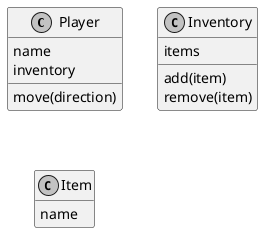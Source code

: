 @startuml Intro
'style options
skinparam monochrome true
skinparam circledCharacterRadius 10
skinparam circledCharacterFontSize 12
skinparam classAttributeIconSize 12
hide empty members

class Player {
    name
    inventory
    move(direction)
}

class Inventory {
    items
    add(item)
    remove(item)
}

class Item {
    name
}

@enduml`